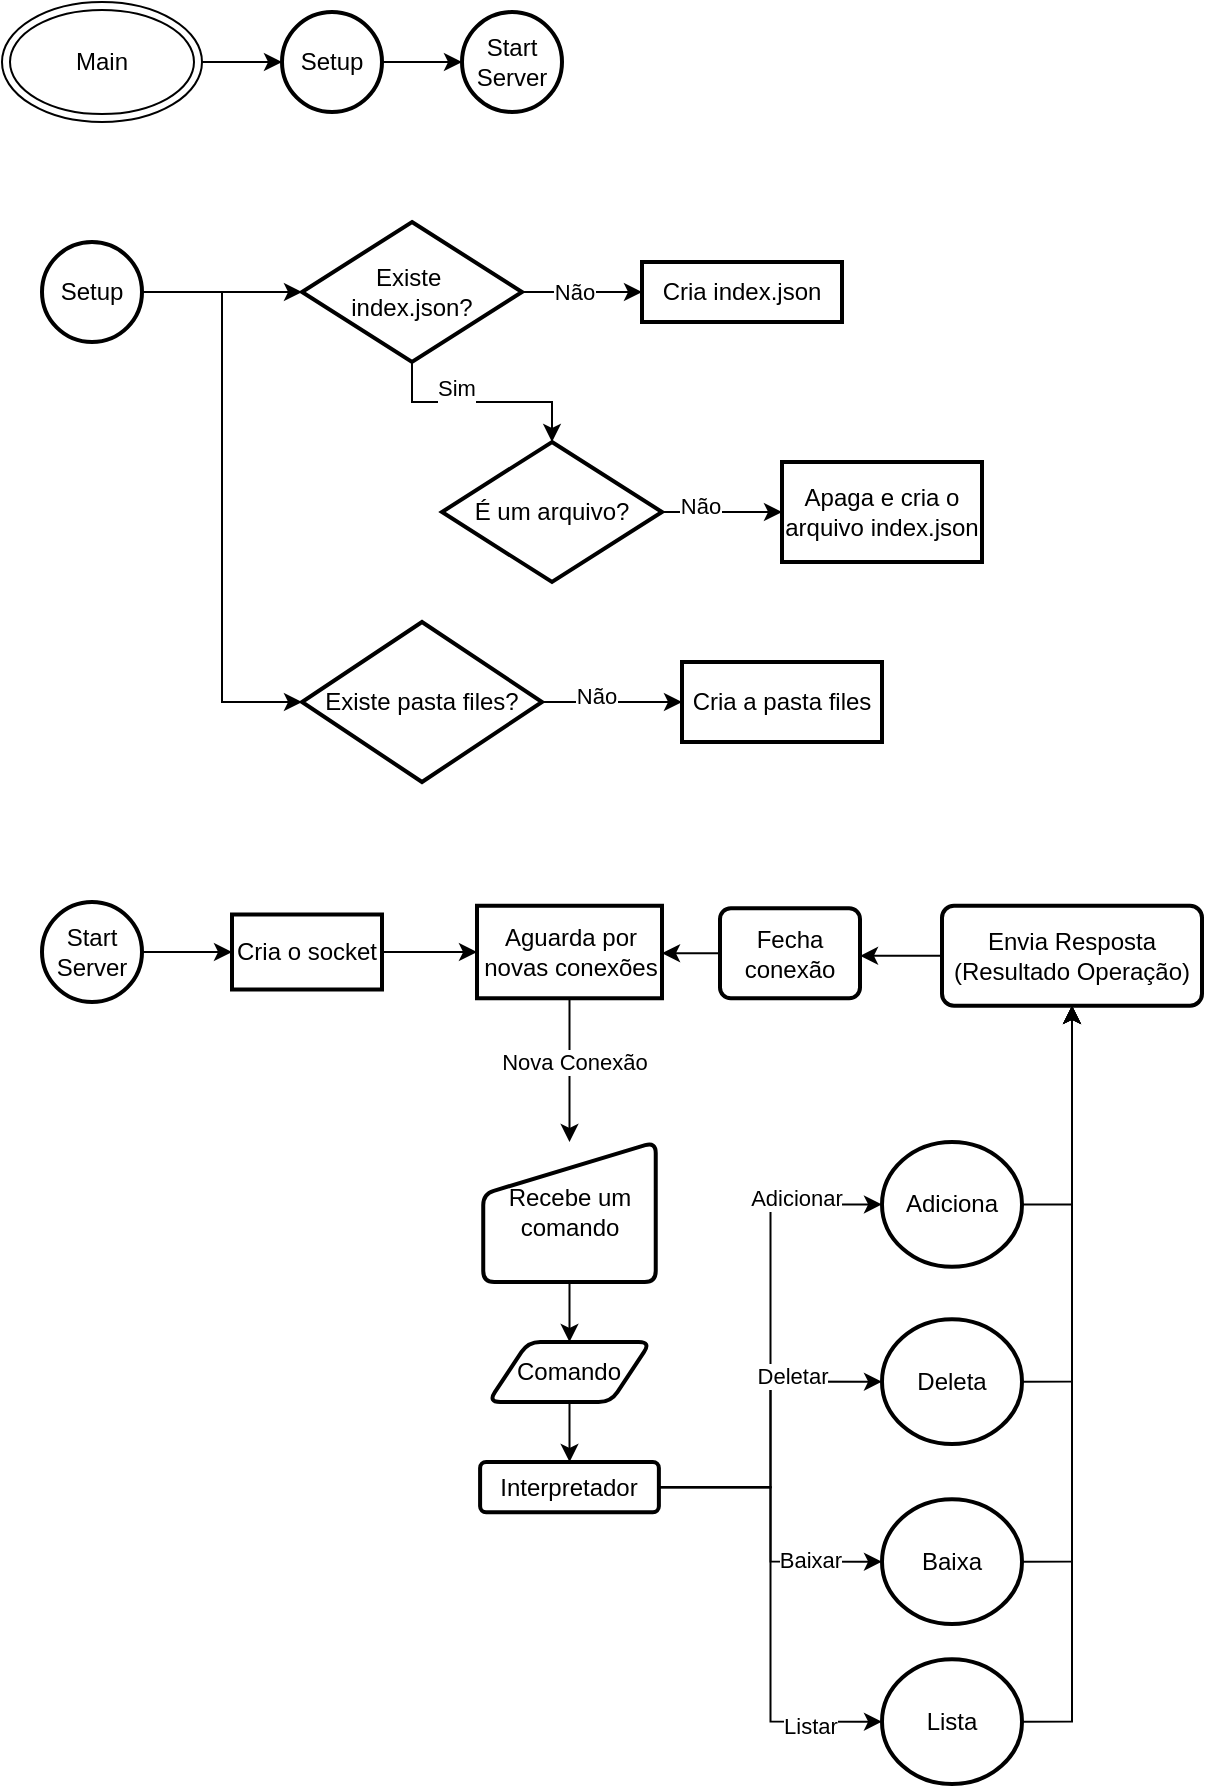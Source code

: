 <mxfile version="26.2.9">
  <diagram id="C5RBs43oDa-KdzZeNtuy" name="Page-1">
    <mxGraphModel dx="1994" dy="1181" grid="1" gridSize="10" guides="1" tooltips="1" connect="1" arrows="1" fold="1" page="1" pageScale="1" pageWidth="827" pageHeight="1169" math="0" shadow="0">
      <root>
        <mxCell id="WIyWlLk6GJQsqaUBKTNV-0" />
        <mxCell id="WIyWlLk6GJQsqaUBKTNV-1" parent="WIyWlLk6GJQsqaUBKTNV-0" />
        <mxCell id="AQV6Ltq1wuZ7xdeaDdIy-26" value="" style="edgeStyle=orthogonalEdgeStyle;rounded=0;orthogonalLoop=1;jettySize=auto;html=1;" edge="1" parent="WIyWlLk6GJQsqaUBKTNV-1" source="AQV6Ltq1wuZ7xdeaDdIy-14" target="AQV6Ltq1wuZ7xdeaDdIy-25">
          <mxGeometry relative="1" as="geometry" />
        </mxCell>
        <mxCell id="AQV6Ltq1wuZ7xdeaDdIy-14" value="Setup" style="strokeWidth=2;html=1;shape=mxgraph.flowchart.start_2;whiteSpace=wrap;" vertex="1" parent="WIyWlLk6GJQsqaUBKTNV-1">
          <mxGeometry x="160" y="45" width="50" height="50" as="geometry" />
        </mxCell>
        <mxCell id="AQV6Ltq1wuZ7xdeaDdIy-18" value="" style="edgeStyle=orthogonalEdgeStyle;rounded=0;orthogonalLoop=1;jettySize=auto;html=1;" edge="1" parent="WIyWlLk6GJQsqaUBKTNV-1" source="AQV6Ltq1wuZ7xdeaDdIy-17" target="AQV6Ltq1wuZ7xdeaDdIy-14">
          <mxGeometry relative="1" as="geometry" />
        </mxCell>
        <mxCell id="AQV6Ltq1wuZ7xdeaDdIy-17" value="&lt;div&gt;Main&lt;/div&gt;" style="ellipse;shape=doubleEllipse;whiteSpace=wrap;html=1;" vertex="1" parent="WIyWlLk6GJQsqaUBKTNV-1">
          <mxGeometry x="20" y="40" width="100" height="60" as="geometry" />
        </mxCell>
        <mxCell id="AQV6Ltq1wuZ7xdeaDdIy-32" value="" style="edgeStyle=orthogonalEdgeStyle;rounded=0;orthogonalLoop=1;jettySize=auto;html=1;" edge="1" parent="WIyWlLk6GJQsqaUBKTNV-1" source="AQV6Ltq1wuZ7xdeaDdIy-20" target="AQV6Ltq1wuZ7xdeaDdIy-31">
          <mxGeometry relative="1" as="geometry">
            <Array as="points">
              <mxPoint x="160" y="185" />
              <mxPoint x="160" y="185" />
            </Array>
          </mxGeometry>
        </mxCell>
        <mxCell id="AQV6Ltq1wuZ7xdeaDdIy-49" value="" style="edgeStyle=orthogonalEdgeStyle;rounded=0;orthogonalLoop=1;jettySize=auto;html=1;" edge="1" parent="WIyWlLk6GJQsqaUBKTNV-1" source="AQV6Ltq1wuZ7xdeaDdIy-20" target="AQV6Ltq1wuZ7xdeaDdIy-48">
          <mxGeometry relative="1" as="geometry">
            <Array as="points">
              <mxPoint x="130" y="185" />
              <mxPoint x="130" y="390" />
            </Array>
          </mxGeometry>
        </mxCell>
        <mxCell id="AQV6Ltq1wuZ7xdeaDdIy-20" value="&lt;div&gt;Setup&lt;/div&gt;" style="strokeWidth=2;html=1;shape=mxgraph.flowchart.start_2;whiteSpace=wrap;" vertex="1" parent="WIyWlLk6GJQsqaUBKTNV-1">
          <mxGeometry x="40" y="160" width="50" height="50" as="geometry" />
        </mxCell>
        <mxCell id="AQV6Ltq1wuZ7xdeaDdIy-25" value="&lt;div&gt;Start Server&lt;/div&gt;" style="strokeWidth=2;html=1;shape=mxgraph.flowchart.start_2;whiteSpace=wrap;" vertex="1" parent="WIyWlLk6GJQsqaUBKTNV-1">
          <mxGeometry x="250" y="45" width="50" height="50" as="geometry" />
        </mxCell>
        <mxCell id="AQV6Ltq1wuZ7xdeaDdIy-36" value="" style="edgeStyle=orthogonalEdgeStyle;rounded=0;orthogonalLoop=1;jettySize=auto;html=1;" edge="1" parent="WIyWlLk6GJQsqaUBKTNV-1" source="AQV6Ltq1wuZ7xdeaDdIy-31" target="AQV6Ltq1wuZ7xdeaDdIy-35">
          <mxGeometry relative="1" as="geometry" />
        </mxCell>
        <mxCell id="AQV6Ltq1wuZ7xdeaDdIy-37" value="&lt;div&gt;Não&lt;/div&gt;" style="edgeLabel;html=1;align=center;verticalAlign=middle;resizable=0;points=[];" vertex="1" connectable="0" parent="AQV6Ltq1wuZ7xdeaDdIy-36">
          <mxGeometry x="-0.158" relative="1" as="geometry">
            <mxPoint as="offset" />
          </mxGeometry>
        </mxCell>
        <mxCell id="AQV6Ltq1wuZ7xdeaDdIy-43" value="" style="edgeStyle=orthogonalEdgeStyle;rounded=0;orthogonalLoop=1;jettySize=auto;html=1;" edge="1" parent="WIyWlLk6GJQsqaUBKTNV-1" source="AQV6Ltq1wuZ7xdeaDdIy-31" target="AQV6Ltq1wuZ7xdeaDdIy-42">
          <mxGeometry relative="1" as="geometry" />
        </mxCell>
        <mxCell id="AQV6Ltq1wuZ7xdeaDdIy-44" value="&lt;div&gt;Sim&lt;/div&gt;&lt;div&gt;&lt;br&gt;&lt;/div&gt;" style="edgeLabel;html=1;align=center;verticalAlign=middle;resizable=0;points=[];" vertex="1" connectable="0" parent="AQV6Ltq1wuZ7xdeaDdIy-43">
          <mxGeometry x="-0.246" relative="1" as="geometry">
            <mxPoint as="offset" />
          </mxGeometry>
        </mxCell>
        <mxCell id="AQV6Ltq1wuZ7xdeaDdIy-31" value="&lt;div&gt;Existe&amp;nbsp;&lt;/div&gt;&lt;div&gt;index.json?&lt;/div&gt;" style="strokeWidth=2;html=1;shape=mxgraph.flowchart.decision;whiteSpace=wrap;" vertex="1" parent="WIyWlLk6GJQsqaUBKTNV-1">
          <mxGeometry x="170" y="150" width="110" height="70" as="geometry" />
        </mxCell>
        <mxCell id="AQV6Ltq1wuZ7xdeaDdIy-35" value="&lt;div&gt;Cria index.json&lt;/div&gt;" style="whiteSpace=wrap;html=1;strokeWidth=2;" vertex="1" parent="WIyWlLk6GJQsqaUBKTNV-1">
          <mxGeometry x="340" y="170" width="100" height="30" as="geometry" />
        </mxCell>
        <mxCell id="AQV6Ltq1wuZ7xdeaDdIy-46" value="" style="edgeStyle=orthogonalEdgeStyle;rounded=0;orthogonalLoop=1;jettySize=auto;html=1;" edge="1" parent="WIyWlLk6GJQsqaUBKTNV-1" source="AQV6Ltq1wuZ7xdeaDdIy-42" target="AQV6Ltq1wuZ7xdeaDdIy-45">
          <mxGeometry relative="1" as="geometry" />
        </mxCell>
        <mxCell id="AQV6Ltq1wuZ7xdeaDdIy-47" value="&lt;div&gt;Não&lt;/div&gt;" style="edgeLabel;html=1;align=center;verticalAlign=middle;resizable=0;points=[];" vertex="1" connectable="0" parent="AQV6Ltq1wuZ7xdeaDdIy-46">
          <mxGeometry x="-0.369" y="3" relative="1" as="geometry">
            <mxPoint as="offset" />
          </mxGeometry>
        </mxCell>
        <mxCell id="AQV6Ltq1wuZ7xdeaDdIy-42" value="É um arquivo?" style="strokeWidth=2;html=1;shape=mxgraph.flowchart.decision;whiteSpace=wrap;" vertex="1" parent="WIyWlLk6GJQsqaUBKTNV-1">
          <mxGeometry x="240" y="260" width="110" height="70" as="geometry" />
        </mxCell>
        <mxCell id="AQV6Ltq1wuZ7xdeaDdIy-45" value="&lt;div&gt;Apaga e cria o arquivo index.json&lt;/div&gt;" style="whiteSpace=wrap;html=1;strokeWidth=2;" vertex="1" parent="WIyWlLk6GJQsqaUBKTNV-1">
          <mxGeometry x="410" y="270" width="100" height="50" as="geometry" />
        </mxCell>
        <mxCell id="AQV6Ltq1wuZ7xdeaDdIy-53" value="" style="edgeStyle=orthogonalEdgeStyle;rounded=0;orthogonalLoop=1;jettySize=auto;html=1;" edge="1" parent="WIyWlLk6GJQsqaUBKTNV-1" source="AQV6Ltq1wuZ7xdeaDdIy-48" target="AQV6Ltq1wuZ7xdeaDdIy-52">
          <mxGeometry relative="1" as="geometry" />
        </mxCell>
        <mxCell id="AQV6Ltq1wuZ7xdeaDdIy-54" value="&lt;div&gt;Não&lt;/div&gt;" style="edgeLabel;html=1;align=center;verticalAlign=middle;resizable=0;points=[];" vertex="1" connectable="0" parent="AQV6Ltq1wuZ7xdeaDdIy-53">
          <mxGeometry x="-0.229" y="3" relative="1" as="geometry">
            <mxPoint as="offset" />
          </mxGeometry>
        </mxCell>
        <mxCell id="AQV6Ltq1wuZ7xdeaDdIy-48" value="&lt;div&gt;Existe pasta files?&lt;/div&gt;" style="rhombus;whiteSpace=wrap;html=1;strokeWidth=2;" vertex="1" parent="WIyWlLk6GJQsqaUBKTNV-1">
          <mxGeometry x="170" y="350" width="120" height="80" as="geometry" />
        </mxCell>
        <mxCell id="AQV6Ltq1wuZ7xdeaDdIy-52" value="&lt;div&gt;Cria a pasta files&lt;/div&gt;" style="whiteSpace=wrap;html=1;strokeWidth=2;" vertex="1" parent="WIyWlLk6GJQsqaUBKTNV-1">
          <mxGeometry x="360" y="370" width="100" height="40" as="geometry" />
        </mxCell>
        <mxCell id="AQV6Ltq1wuZ7xdeaDdIy-57" value="" style="edgeStyle=orthogonalEdgeStyle;rounded=0;orthogonalLoop=1;jettySize=auto;html=1;" edge="1" parent="WIyWlLk6GJQsqaUBKTNV-1" source="AQV6Ltq1wuZ7xdeaDdIy-55" target="AQV6Ltq1wuZ7xdeaDdIy-56">
          <mxGeometry relative="1" as="geometry" />
        </mxCell>
        <mxCell id="AQV6Ltq1wuZ7xdeaDdIy-55" value="Start&lt;br&gt;Server" style="strokeWidth=2;html=1;shape=mxgraph.flowchart.start_2;whiteSpace=wrap;" vertex="1" parent="WIyWlLk6GJQsqaUBKTNV-1">
          <mxGeometry x="40" y="490" width="50" height="50" as="geometry" />
        </mxCell>
        <mxCell id="AQV6Ltq1wuZ7xdeaDdIy-59" value="" style="edgeStyle=orthogonalEdgeStyle;rounded=0;orthogonalLoop=1;jettySize=auto;html=1;" edge="1" parent="WIyWlLk6GJQsqaUBKTNV-1" source="AQV6Ltq1wuZ7xdeaDdIy-56" target="AQV6Ltq1wuZ7xdeaDdIy-58">
          <mxGeometry relative="1" as="geometry" />
        </mxCell>
        <mxCell id="AQV6Ltq1wuZ7xdeaDdIy-56" value="Cria o socket" style="whiteSpace=wrap;html=1;strokeWidth=2;" vertex="1" parent="WIyWlLk6GJQsqaUBKTNV-1">
          <mxGeometry x="135" y="496.25" width="75" height="37.5" as="geometry" />
        </mxCell>
        <mxCell id="AQV6Ltq1wuZ7xdeaDdIy-71" value="" style="edgeStyle=orthogonalEdgeStyle;rounded=0;orthogonalLoop=1;jettySize=auto;html=1;" edge="1" parent="WIyWlLk6GJQsqaUBKTNV-1" source="AQV6Ltq1wuZ7xdeaDdIy-58" target="AQV6Ltq1wuZ7xdeaDdIy-70">
          <mxGeometry relative="1" as="geometry" />
        </mxCell>
        <mxCell id="AQV6Ltq1wuZ7xdeaDdIy-73" value="Nova Conexão" style="edgeLabel;html=1;align=center;verticalAlign=middle;resizable=0;points=[];" vertex="1" connectable="0" parent="AQV6Ltq1wuZ7xdeaDdIy-71">
          <mxGeometry x="-0.108" y="2" relative="1" as="geometry">
            <mxPoint as="offset" />
          </mxGeometry>
        </mxCell>
        <mxCell id="AQV6Ltq1wuZ7xdeaDdIy-58" value="&lt;div&gt;Aguarda por &lt;br&gt;&lt;/div&gt;&lt;div&gt;novas conexões&lt;/div&gt;" style="whiteSpace=wrap;html=1;strokeWidth=2;" vertex="1" parent="WIyWlLk6GJQsqaUBKTNV-1">
          <mxGeometry x="257.5" y="491.88" width="92.5" height="46.25" as="geometry" />
        </mxCell>
        <mxCell id="AQV6Ltq1wuZ7xdeaDdIy-76" value="" style="edgeStyle=orthogonalEdgeStyle;rounded=0;orthogonalLoop=1;jettySize=auto;html=1;" edge="1" parent="WIyWlLk6GJQsqaUBKTNV-1" source="AQV6Ltq1wuZ7xdeaDdIy-70" target="AQV6Ltq1wuZ7xdeaDdIy-75">
          <mxGeometry relative="1" as="geometry" />
        </mxCell>
        <mxCell id="AQV6Ltq1wuZ7xdeaDdIy-70" value="Recebe um comando" style="html=1;strokeWidth=2;shape=manualInput;whiteSpace=wrap;rounded=1;size=26;arcSize=11;" vertex="1" parent="WIyWlLk6GJQsqaUBKTNV-1">
          <mxGeometry x="260.62" y="610" width="86.25" height="70" as="geometry" />
        </mxCell>
        <mxCell id="AQV6Ltq1wuZ7xdeaDdIy-78" value="" style="edgeStyle=orthogonalEdgeStyle;rounded=0;orthogonalLoop=1;jettySize=auto;html=1;" edge="1" parent="WIyWlLk6GJQsqaUBKTNV-1" source="AQV6Ltq1wuZ7xdeaDdIy-75" target="AQV6Ltq1wuZ7xdeaDdIy-77">
          <mxGeometry relative="1" as="geometry" />
        </mxCell>
        <mxCell id="AQV6Ltq1wuZ7xdeaDdIy-75" value="&lt;div&gt;Comando&lt;/div&gt;" style="shape=parallelogram;perimeter=parallelogramPerimeter;whiteSpace=wrap;html=1;fixedSize=1;strokeWidth=2;rounded=1;arcSize=12;" vertex="1" parent="WIyWlLk6GJQsqaUBKTNV-1">
          <mxGeometry x="263.11" y="710" width="81.26" height="30" as="geometry" />
        </mxCell>
        <mxCell id="AQV6Ltq1wuZ7xdeaDdIy-88" style="edgeStyle=orthogonalEdgeStyle;rounded=0;orthogonalLoop=1;jettySize=auto;html=1;entryX=0;entryY=0.5;entryDx=0;entryDy=0;exitX=1;exitY=0.5;exitDx=0;exitDy=0;" edge="1" parent="WIyWlLk6GJQsqaUBKTNV-1" source="AQV6Ltq1wuZ7xdeaDdIy-77" target="AQV6Ltq1wuZ7xdeaDdIy-80">
          <mxGeometry relative="1" as="geometry">
            <mxPoint x="410" y="790" as="sourcePoint" />
          </mxGeometry>
        </mxCell>
        <mxCell id="AQV6Ltq1wuZ7xdeaDdIy-92" value="Adicionar" style="edgeLabel;html=1;align=center;verticalAlign=middle;resizable=0;points=[];" vertex="1" connectable="0" parent="AQV6Ltq1wuZ7xdeaDdIy-88">
          <mxGeometry x="0.66" y="3" relative="1" as="geometry">
            <mxPoint as="offset" />
          </mxGeometry>
        </mxCell>
        <mxCell id="AQV6Ltq1wuZ7xdeaDdIy-89" style="edgeStyle=orthogonalEdgeStyle;rounded=0;orthogonalLoop=1;jettySize=auto;html=1;exitX=1;exitY=0.5;exitDx=0;exitDy=0;entryX=0;entryY=0.5;entryDx=0;entryDy=0;" edge="1" parent="WIyWlLk6GJQsqaUBKTNV-1" source="AQV6Ltq1wuZ7xdeaDdIy-77" target="AQV6Ltq1wuZ7xdeaDdIy-82">
          <mxGeometry relative="1" as="geometry" />
        </mxCell>
        <mxCell id="AQV6Ltq1wuZ7xdeaDdIy-93" value="Deletar" style="edgeLabel;html=1;align=center;verticalAlign=middle;resizable=0;points=[];" vertex="1" connectable="0" parent="AQV6Ltq1wuZ7xdeaDdIy-89">
          <mxGeometry x="0.456" y="3" relative="1" as="geometry">
            <mxPoint as="offset" />
          </mxGeometry>
        </mxCell>
        <mxCell id="AQV6Ltq1wuZ7xdeaDdIy-90" style="edgeStyle=orthogonalEdgeStyle;rounded=0;orthogonalLoop=1;jettySize=auto;html=1;exitX=1;exitY=0.5;exitDx=0;exitDy=0;entryX=0;entryY=0.5;entryDx=0;entryDy=0;" edge="1" parent="WIyWlLk6GJQsqaUBKTNV-1" source="AQV6Ltq1wuZ7xdeaDdIy-77" target="AQV6Ltq1wuZ7xdeaDdIy-83">
          <mxGeometry relative="1" as="geometry" />
        </mxCell>
        <mxCell id="AQV6Ltq1wuZ7xdeaDdIy-94" value="Baixar" style="edgeLabel;html=1;align=center;verticalAlign=middle;resizable=0;points=[];" vertex="1" connectable="0" parent="AQV6Ltq1wuZ7xdeaDdIy-90">
          <mxGeometry x="0.512" y="1" relative="1" as="geometry">
            <mxPoint as="offset" />
          </mxGeometry>
        </mxCell>
        <mxCell id="AQV6Ltq1wuZ7xdeaDdIy-91" style="edgeStyle=orthogonalEdgeStyle;rounded=0;orthogonalLoop=1;jettySize=auto;html=1;exitX=1;exitY=0.5;exitDx=0;exitDy=0;entryX=0;entryY=0.5;entryDx=0;entryDy=0;" edge="1" parent="WIyWlLk6GJQsqaUBKTNV-1" source="AQV6Ltq1wuZ7xdeaDdIy-77" target="AQV6Ltq1wuZ7xdeaDdIy-86">
          <mxGeometry relative="1" as="geometry" />
        </mxCell>
        <mxCell id="AQV6Ltq1wuZ7xdeaDdIy-95" value="Listar" style="edgeLabel;html=1;align=center;verticalAlign=middle;resizable=0;points=[];" vertex="1" connectable="0" parent="AQV6Ltq1wuZ7xdeaDdIy-91">
          <mxGeometry x="0.682" y="-2" relative="1" as="geometry">
            <mxPoint as="offset" />
          </mxGeometry>
        </mxCell>
        <mxCell id="AQV6Ltq1wuZ7xdeaDdIy-77" value="Interpretador" style="whiteSpace=wrap;html=1;strokeWidth=2;rounded=1;arcSize=12;" vertex="1" parent="WIyWlLk6GJQsqaUBKTNV-1">
          <mxGeometry x="259.05" y="770" width="89.39" height="25.16" as="geometry" />
        </mxCell>
        <mxCell id="AQV6Ltq1wuZ7xdeaDdIy-107" value="" style="edgeStyle=orthogonalEdgeStyle;rounded=0;orthogonalLoop=1;jettySize=auto;html=1;" edge="1" parent="WIyWlLk6GJQsqaUBKTNV-1" source="AQV6Ltq1wuZ7xdeaDdIy-80" target="AQV6Ltq1wuZ7xdeaDdIy-106">
          <mxGeometry relative="1" as="geometry">
            <Array as="points">
              <mxPoint x="555" y="641" />
            </Array>
          </mxGeometry>
        </mxCell>
        <mxCell id="AQV6Ltq1wuZ7xdeaDdIy-80" value="Adiciona" style="ellipse;whiteSpace=wrap;html=1;strokeWidth=2;rounded=1;arcSize=12;" vertex="1" parent="WIyWlLk6GJQsqaUBKTNV-1">
          <mxGeometry x="460" y="610" width="70" height="62.42" as="geometry" />
        </mxCell>
        <mxCell id="AQV6Ltq1wuZ7xdeaDdIy-112" style="edgeStyle=orthogonalEdgeStyle;rounded=0;orthogonalLoop=1;jettySize=auto;html=1;exitX=1;exitY=0.5;exitDx=0;exitDy=0;entryX=0.5;entryY=1;entryDx=0;entryDy=0;" edge="1" parent="WIyWlLk6GJQsqaUBKTNV-1" source="AQV6Ltq1wuZ7xdeaDdIy-82" target="AQV6Ltq1wuZ7xdeaDdIy-106">
          <mxGeometry relative="1" as="geometry" />
        </mxCell>
        <mxCell id="AQV6Ltq1wuZ7xdeaDdIy-82" value="Deleta" style="ellipse;whiteSpace=wrap;html=1;strokeWidth=2;rounded=1;arcSize=12;" vertex="1" parent="WIyWlLk6GJQsqaUBKTNV-1">
          <mxGeometry x="460" y="698.63" width="70" height="62.42" as="geometry" />
        </mxCell>
        <mxCell id="AQV6Ltq1wuZ7xdeaDdIy-113" style="edgeStyle=orthogonalEdgeStyle;rounded=0;orthogonalLoop=1;jettySize=auto;html=1;exitX=1;exitY=0.5;exitDx=0;exitDy=0;entryX=0.5;entryY=1;entryDx=0;entryDy=0;" edge="1" parent="WIyWlLk6GJQsqaUBKTNV-1" source="AQV6Ltq1wuZ7xdeaDdIy-83" target="AQV6Ltq1wuZ7xdeaDdIy-106">
          <mxGeometry relative="1" as="geometry" />
        </mxCell>
        <mxCell id="AQV6Ltq1wuZ7xdeaDdIy-83" value="&lt;div&gt;Baixa&lt;/div&gt;" style="ellipse;whiteSpace=wrap;html=1;strokeWidth=2;rounded=1;arcSize=12;" vertex="1" parent="WIyWlLk6GJQsqaUBKTNV-1">
          <mxGeometry x="460" y="788.63" width="70" height="62.42" as="geometry" />
        </mxCell>
        <mxCell id="AQV6Ltq1wuZ7xdeaDdIy-115" style="edgeStyle=orthogonalEdgeStyle;rounded=0;orthogonalLoop=1;jettySize=auto;html=1;exitX=1;exitY=0.5;exitDx=0;exitDy=0;entryX=0.5;entryY=1;entryDx=0;entryDy=0;" edge="1" parent="WIyWlLk6GJQsqaUBKTNV-1" source="AQV6Ltq1wuZ7xdeaDdIy-86" target="AQV6Ltq1wuZ7xdeaDdIy-106">
          <mxGeometry relative="1" as="geometry" />
        </mxCell>
        <mxCell id="AQV6Ltq1wuZ7xdeaDdIy-86" value="Lista" style="ellipse;whiteSpace=wrap;html=1;strokeWidth=2;rounded=1;arcSize=12;" vertex="1" parent="WIyWlLk6GJQsqaUBKTNV-1">
          <mxGeometry x="460" y="868.63" width="70" height="62.42" as="geometry" />
        </mxCell>
        <mxCell id="AQV6Ltq1wuZ7xdeaDdIy-111" value="" style="edgeStyle=orthogonalEdgeStyle;rounded=0;orthogonalLoop=1;jettySize=auto;html=1;" edge="1" parent="WIyWlLk6GJQsqaUBKTNV-1" source="AQV6Ltq1wuZ7xdeaDdIy-106" target="AQV6Ltq1wuZ7xdeaDdIy-108">
          <mxGeometry relative="1" as="geometry">
            <Array as="points">
              <mxPoint x="470" y="516" />
              <mxPoint x="470" y="516" />
            </Array>
          </mxGeometry>
        </mxCell>
        <mxCell id="AQV6Ltq1wuZ7xdeaDdIy-106" value="Envia Resposta&lt;br&gt;(Resultado Operação)" style="whiteSpace=wrap;html=1;strokeWidth=2;rounded=1;arcSize=12;" vertex="1" parent="WIyWlLk6GJQsqaUBKTNV-1">
          <mxGeometry x="490" y="491.88" width="130" height="50" as="geometry" />
        </mxCell>
        <mxCell id="AQV6Ltq1wuZ7xdeaDdIy-110" style="edgeStyle=orthogonalEdgeStyle;rounded=0;orthogonalLoop=1;jettySize=auto;html=1;exitX=0;exitY=0.5;exitDx=0;exitDy=0;entryX=1;entryY=0.5;entryDx=0;entryDy=0;" edge="1" parent="WIyWlLk6GJQsqaUBKTNV-1" source="AQV6Ltq1wuZ7xdeaDdIy-108" target="AQV6Ltq1wuZ7xdeaDdIy-58">
          <mxGeometry relative="1" as="geometry" />
        </mxCell>
        <mxCell id="AQV6Ltq1wuZ7xdeaDdIy-108" value="&lt;div&gt;Fecha conexão&lt;/div&gt;" style="rounded=1;whiteSpace=wrap;html=1;strokeWidth=2;arcSize=12;" vertex="1" parent="WIyWlLk6GJQsqaUBKTNV-1">
          <mxGeometry x="379" y="493.14" width="70" height="44.99" as="geometry" />
        </mxCell>
      </root>
    </mxGraphModel>
  </diagram>
</mxfile>
